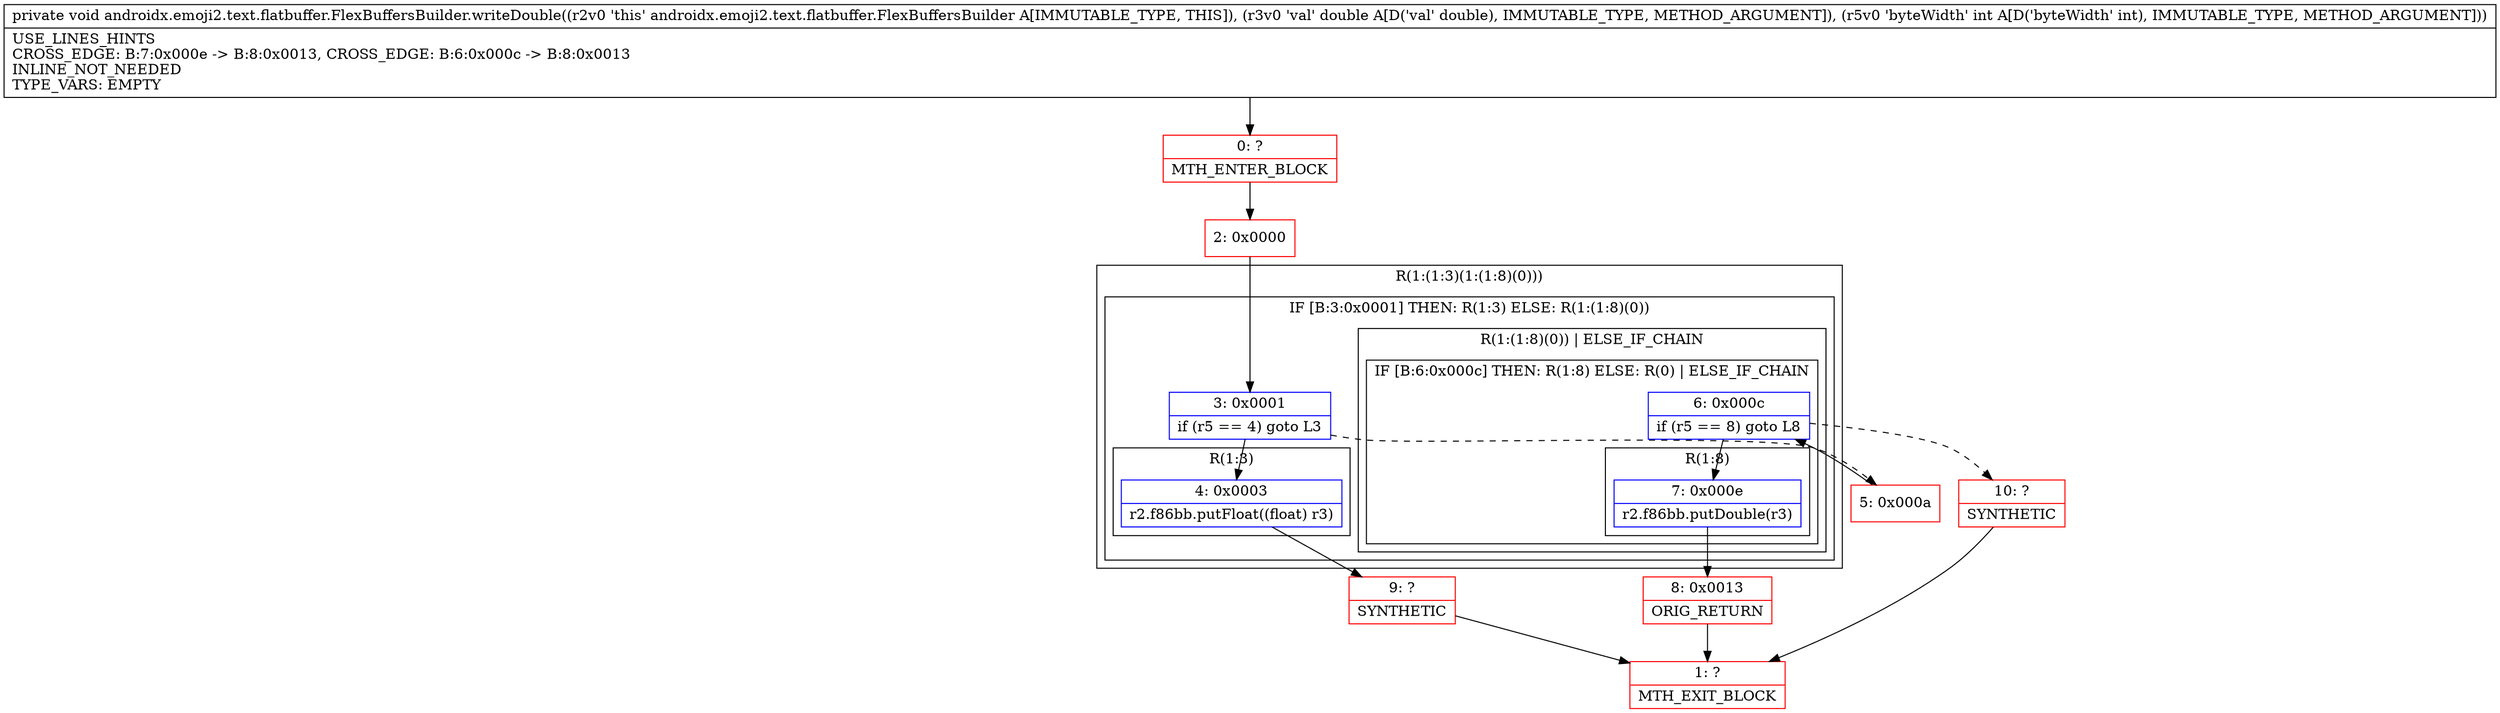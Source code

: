 digraph "CFG forandroidx.emoji2.text.flatbuffer.FlexBuffersBuilder.writeDouble(DI)V" {
subgraph cluster_Region_1628427955 {
label = "R(1:(1:3)(1:(1:8)(0)))";
node [shape=record,color=blue];
subgraph cluster_IfRegion_1466329796 {
label = "IF [B:3:0x0001] THEN: R(1:3) ELSE: R(1:(1:8)(0))";
node [shape=record,color=blue];
Node_3 [shape=record,label="{3\:\ 0x0001|if (r5 == 4) goto L3\l}"];
subgraph cluster_Region_1964589575 {
label = "R(1:3)";
node [shape=record,color=blue];
Node_4 [shape=record,label="{4\:\ 0x0003|r2.f86bb.putFloat((float) r3)\l}"];
}
subgraph cluster_Region_1188746638 {
label = "R(1:(1:8)(0)) | ELSE_IF_CHAIN\l";
node [shape=record,color=blue];
subgraph cluster_IfRegion_1501510056 {
label = "IF [B:6:0x000c] THEN: R(1:8) ELSE: R(0) | ELSE_IF_CHAIN\l";
node [shape=record,color=blue];
Node_6 [shape=record,label="{6\:\ 0x000c|if (r5 == 8) goto L8\l}"];
subgraph cluster_Region_1026250761 {
label = "R(1:8)";
node [shape=record,color=blue];
Node_7 [shape=record,label="{7\:\ 0x000e|r2.f86bb.putDouble(r3)\l}"];
}
subgraph cluster_Region_35470545 {
label = "R(0)";
node [shape=record,color=blue];
}
}
}
}
}
Node_0 [shape=record,color=red,label="{0\:\ ?|MTH_ENTER_BLOCK\l}"];
Node_2 [shape=record,color=red,label="{2\:\ 0x0000}"];
Node_9 [shape=record,color=red,label="{9\:\ ?|SYNTHETIC\l}"];
Node_1 [shape=record,color=red,label="{1\:\ ?|MTH_EXIT_BLOCK\l}"];
Node_5 [shape=record,color=red,label="{5\:\ 0x000a}"];
Node_8 [shape=record,color=red,label="{8\:\ 0x0013|ORIG_RETURN\l}"];
Node_10 [shape=record,color=red,label="{10\:\ ?|SYNTHETIC\l}"];
MethodNode[shape=record,label="{private void androidx.emoji2.text.flatbuffer.FlexBuffersBuilder.writeDouble((r2v0 'this' androidx.emoji2.text.flatbuffer.FlexBuffersBuilder A[IMMUTABLE_TYPE, THIS]), (r3v0 'val' double A[D('val' double), IMMUTABLE_TYPE, METHOD_ARGUMENT]), (r5v0 'byteWidth' int A[D('byteWidth' int), IMMUTABLE_TYPE, METHOD_ARGUMENT]))  | USE_LINES_HINTS\lCROSS_EDGE: B:7:0x000e \-\> B:8:0x0013, CROSS_EDGE: B:6:0x000c \-\> B:8:0x0013\lINLINE_NOT_NEEDED\lTYPE_VARS: EMPTY\l}"];
MethodNode -> Node_0;Node_3 -> Node_4;
Node_3 -> Node_5[style=dashed];
Node_4 -> Node_9;
Node_6 -> Node_7;
Node_6 -> Node_10[style=dashed];
Node_7 -> Node_8;
Node_0 -> Node_2;
Node_2 -> Node_3;
Node_9 -> Node_1;
Node_5 -> Node_6;
Node_8 -> Node_1;
Node_10 -> Node_1;
}


